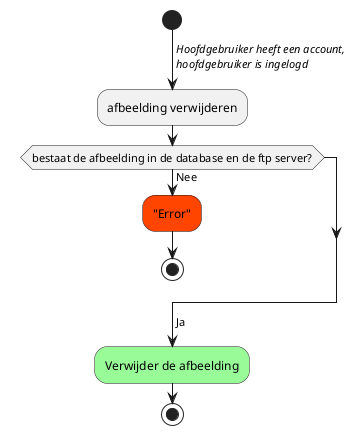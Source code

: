 @startuml activity diagram downloaden grafisch product
start
->//Hoofdgebruiker heeft een account,//
//hoofdgebruiker is ingelogd//;
:afbeelding verwijderen;
if(bestaat de afbeelding in de database en de ftp server?) then (Nee)
        #orangered:"Error";
        stop
        endif
        ->Ja;
        #palegreen:Verwijder de afbeelding;
stop
@enduml